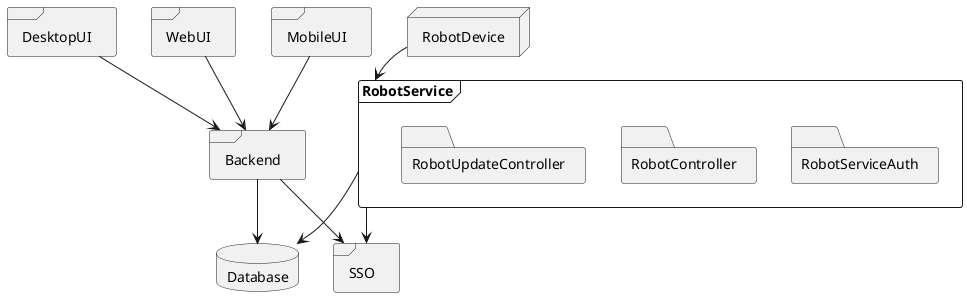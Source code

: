 @startuml packages 
package WebUI <<frame>> {

}
package MobileUI <<frame>> {

}
package DesktopUI <<frame>> {

}
package Backend <<frame>> {

}

package Database <<database>> {

}

package SSO <<frame>> {

}

package RobotService <<frame>> {
    package RobotServiceAuth <<folder>> {

    }
    package RobotController <<folder>>{

    }
    package RobotUpdateController <<folder>>{

    }

}

package RobotDevice <<node>> {

}
Backend --> SSO
RobotService --> SSO
RobotService --> Database
Backend --> Database
MobileUI --> Backend
DesktopUI --> Backend
WebUI --> Backend
RobotDevice --> RobotService
@enduml